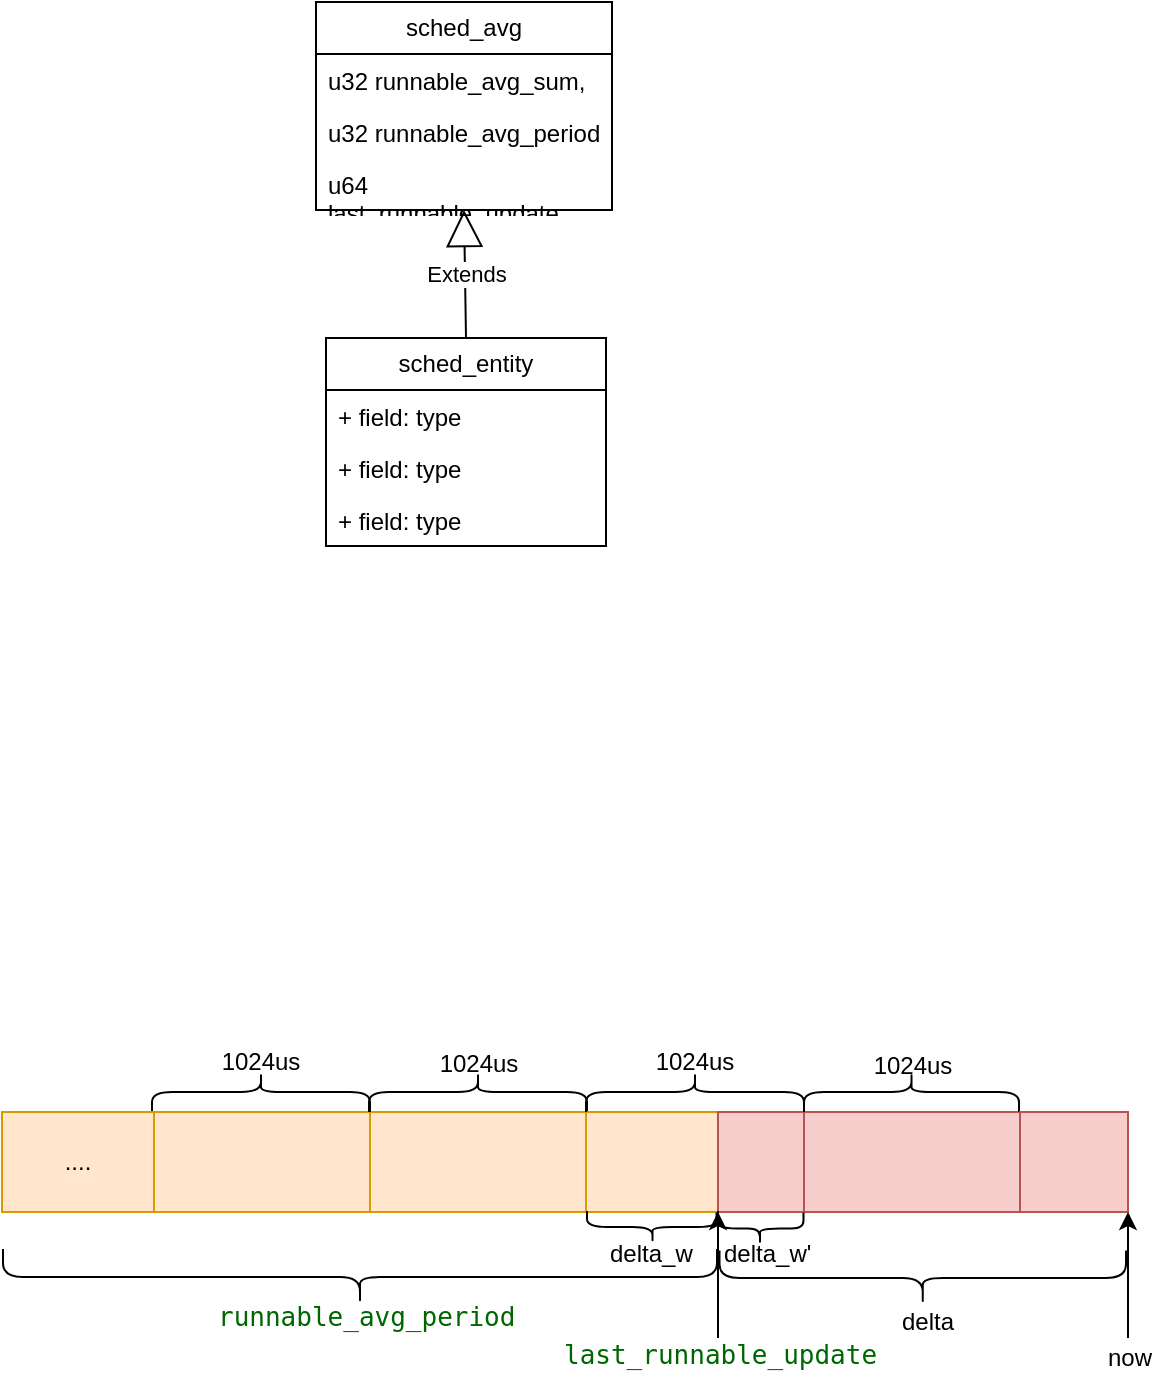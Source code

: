 <mxfile version="24.7.3" type="github">
  <diagram name="第 1 页" id="Cx8AKZTiIH4H-YPR8EMa">
    <mxGraphModel dx="779" dy="434" grid="0" gridSize="10" guides="1" tooltips="1" connect="1" arrows="1" fold="1" page="1" pageScale="1" pageWidth="827" pageHeight="1169" math="0" shadow="0">
      <root>
        <mxCell id="0" />
        <mxCell id="1" parent="0" />
        <mxCell id="yR-z4VxPblu7HvxaLN8Z-1" value="sched_avg" style="swimlane;fontStyle=0;childLayout=stackLayout;horizontal=1;startSize=26;fillColor=none;horizontalStack=0;resizeParent=1;resizeParentMax=0;resizeLast=0;collapsible=1;marginBottom=0;whiteSpace=wrap;html=1;" parent="1" vertex="1">
          <mxGeometry x="207" y="142" width="148" height="104" as="geometry" />
        </mxCell>
        <mxCell id="yR-z4VxPblu7HvxaLN8Z-2" value="u32 runnable_avg_sum, " style="text;strokeColor=none;fillColor=none;align=left;verticalAlign=top;spacingLeft=4;spacingRight=4;overflow=hidden;rotatable=0;points=[[0,0.5],[1,0.5]];portConstraint=eastwest;whiteSpace=wrap;html=1;" parent="yR-z4VxPblu7HvxaLN8Z-1" vertex="1">
          <mxGeometry y="26" width="148" height="26" as="geometry" />
        </mxCell>
        <mxCell id="yR-z4VxPblu7HvxaLN8Z-3" value="u32 runnable_avg_period" style="text;strokeColor=none;fillColor=none;align=left;verticalAlign=top;spacingLeft=4;spacingRight=4;overflow=hidden;rotatable=0;points=[[0,0.5],[1,0.5]];portConstraint=eastwest;whiteSpace=wrap;html=1;" parent="yR-z4VxPblu7HvxaLN8Z-1" vertex="1">
          <mxGeometry y="52" width="148" height="26" as="geometry" />
        </mxCell>
        <mxCell id="yR-z4VxPblu7HvxaLN8Z-4" value="u64 last_runnable_update" style="text;strokeColor=none;fillColor=none;align=left;verticalAlign=top;spacingLeft=4;spacingRight=4;overflow=hidden;rotatable=0;points=[[0,0.5],[1,0.5]];portConstraint=eastwest;whiteSpace=wrap;html=1;" parent="yR-z4VxPblu7HvxaLN8Z-1" vertex="1">
          <mxGeometry y="78" width="148" height="26" as="geometry" />
        </mxCell>
        <mxCell id="yR-z4VxPblu7HvxaLN8Z-5" value="sched_entity" style="swimlane;fontStyle=0;childLayout=stackLayout;horizontal=1;startSize=26;fillColor=none;horizontalStack=0;resizeParent=1;resizeParentMax=0;resizeLast=0;collapsible=1;marginBottom=0;whiteSpace=wrap;html=1;" parent="1" vertex="1">
          <mxGeometry x="212" y="310" width="140" height="104" as="geometry" />
        </mxCell>
        <mxCell id="yR-z4VxPblu7HvxaLN8Z-6" value="+ field: type" style="text;strokeColor=none;fillColor=none;align=left;verticalAlign=top;spacingLeft=4;spacingRight=4;overflow=hidden;rotatable=0;points=[[0,0.5],[1,0.5]];portConstraint=eastwest;whiteSpace=wrap;html=1;" parent="yR-z4VxPblu7HvxaLN8Z-5" vertex="1">
          <mxGeometry y="26" width="140" height="26" as="geometry" />
        </mxCell>
        <mxCell id="yR-z4VxPblu7HvxaLN8Z-7" value="+ field: type" style="text;strokeColor=none;fillColor=none;align=left;verticalAlign=top;spacingLeft=4;spacingRight=4;overflow=hidden;rotatable=0;points=[[0,0.5],[1,0.5]];portConstraint=eastwest;whiteSpace=wrap;html=1;" parent="yR-z4VxPblu7HvxaLN8Z-5" vertex="1">
          <mxGeometry y="52" width="140" height="26" as="geometry" />
        </mxCell>
        <mxCell id="yR-z4VxPblu7HvxaLN8Z-8" value="+ field: type" style="text;strokeColor=none;fillColor=none;align=left;verticalAlign=top;spacingLeft=4;spacingRight=4;overflow=hidden;rotatable=0;points=[[0,0.5],[1,0.5]];portConstraint=eastwest;whiteSpace=wrap;html=1;" parent="yR-z4VxPblu7HvxaLN8Z-5" vertex="1">
          <mxGeometry y="78" width="140" height="26" as="geometry" />
        </mxCell>
        <mxCell id="yR-z4VxPblu7HvxaLN8Z-9" value="Extends" style="endArrow=block;endSize=16;endFill=0;html=1;rounded=0;exitX=0.5;exitY=0;exitDx=0;exitDy=0;entryX=0.5;entryY=1;entryDx=0;entryDy=0;" parent="1" source="yR-z4VxPblu7HvxaLN8Z-5" target="yR-z4VxPblu7HvxaLN8Z-1" edge="1">
          <mxGeometry width="160" relative="1" as="geometry">
            <mxPoint x="393" y="303" as="sourcePoint" />
            <mxPoint x="553" y="303" as="targetPoint" />
          </mxGeometry>
        </mxCell>
        <mxCell id="Qzs8wgfuzLvNGcvXCS6C-1" value="" style="rounded=0;whiteSpace=wrap;html=1;fillColor=#ffe6cc;strokeColor=#d79b00;" vertex="1" parent="1">
          <mxGeometry x="126" y="697" width="108" height="50" as="geometry" />
        </mxCell>
        <mxCell id="Qzs8wgfuzLvNGcvXCS6C-2" value="" style="rounded=0;whiteSpace=wrap;html=1;fillColor=#ffe6cc;strokeColor=#d79b00;" vertex="1" parent="1">
          <mxGeometry x="234" y="697" width="108" height="50" as="geometry" />
        </mxCell>
        <mxCell id="Qzs8wgfuzLvNGcvXCS6C-3" value="" style="shape=curlyBracket;whiteSpace=wrap;html=1;rounded=1;flipH=1;labelPosition=right;verticalLabelPosition=middle;align=left;verticalAlign=middle;rotation=-90;" vertex="1" parent="1">
          <mxGeometry x="169.5" y="632.5" width="20" height="109" as="geometry" />
        </mxCell>
        <mxCell id="Qzs8wgfuzLvNGcvXCS6C-4" value="" style="shape=curlyBracket;whiteSpace=wrap;html=1;rounded=1;flipH=1;labelPosition=right;verticalLabelPosition=middle;align=left;verticalAlign=middle;rotation=-90;" vertex="1" parent="1">
          <mxGeometry x="278" y="632.5" width="20" height="109" as="geometry" />
        </mxCell>
        <mxCell id="Qzs8wgfuzLvNGcvXCS6C-5" value="1024us" style="text;html=1;align=center;verticalAlign=middle;resizable=0;points=[];autosize=1;strokeColor=none;fillColor=none;" vertex="1" parent="1">
          <mxGeometry x="150" y="659" width="57" height="26" as="geometry" />
        </mxCell>
        <mxCell id="Qzs8wgfuzLvNGcvXCS6C-6" value="1024us" style="text;html=1;align=center;verticalAlign=middle;resizable=0;points=[];autosize=1;strokeColor=none;fillColor=none;" vertex="1" parent="1">
          <mxGeometry x="259.5" y="660" width="57" height="26" as="geometry" />
        </mxCell>
        <mxCell id="Qzs8wgfuzLvNGcvXCS6C-7" value="" style="rounded=0;whiteSpace=wrap;html=1;fillColor=#ffe6cc;strokeColor=#d79b00;" vertex="1" parent="1">
          <mxGeometry x="342" y="697" width="66" height="50" as="geometry" />
        </mxCell>
        <mxCell id="Qzs8wgfuzLvNGcvXCS6C-8" value="" style="rounded=0;whiteSpace=wrap;html=1;fillColor=#f8cecc;strokeColor=#b85450;" vertex="1" parent="1">
          <mxGeometry x="451" y="697" width="108" height="50" as="geometry" />
        </mxCell>
        <mxCell id="Qzs8wgfuzLvNGcvXCS6C-9" value="" style="rounded=0;whiteSpace=wrap;html=1;fillColor=#f8cecc;strokeColor=#b85450;" vertex="1" parent="1">
          <mxGeometry x="408" y="697" width="43" height="50" as="geometry" />
        </mxCell>
        <mxCell id="Qzs8wgfuzLvNGcvXCS6C-10" value="" style="shape=curlyBracket;whiteSpace=wrap;html=1;rounded=1;flipH=1;labelPosition=right;verticalLabelPosition=middle;align=left;verticalAlign=middle;rotation=-90;" vertex="1" parent="1">
          <mxGeometry x="386.5" y="632.5" width="20" height="109" as="geometry" />
        </mxCell>
        <mxCell id="Qzs8wgfuzLvNGcvXCS6C-11" value="1024us" style="text;html=1;align=center;verticalAlign=middle;resizable=0;points=[];autosize=1;strokeColor=none;fillColor=none;" vertex="1" parent="1">
          <mxGeometry x="367" y="659" width="57" height="26" as="geometry" />
        </mxCell>
        <mxCell id="Qzs8wgfuzLvNGcvXCS6C-12" value="" style="shape=curlyBracket;whiteSpace=wrap;html=1;rounded=1;flipH=1;labelPosition=right;verticalLabelPosition=middle;align=left;verticalAlign=middle;rotation=-90;" vertex="1" parent="1">
          <mxGeometry x="494.75" y="633.25" width="20" height="107.5" as="geometry" />
        </mxCell>
        <mxCell id="Qzs8wgfuzLvNGcvXCS6C-13" value="1024us" style="text;html=1;align=center;verticalAlign=middle;resizable=0;points=[];autosize=1;strokeColor=none;fillColor=none;" vertex="1" parent="1">
          <mxGeometry x="476" y="661" width="57" height="26" as="geometry" />
        </mxCell>
        <mxCell id="Qzs8wgfuzLvNGcvXCS6C-14" value="" style="rounded=0;whiteSpace=wrap;html=1;fillColor=#f8cecc;strokeColor=#b85450;" vertex="1" parent="1">
          <mxGeometry x="559" y="697" width="54" height="50" as="geometry" />
        </mxCell>
        <mxCell id="Qzs8wgfuzLvNGcvXCS6C-15" value="" style="endArrow=classic;html=1;rounded=0;entryX=1;entryY=1;entryDx=0;entryDy=0;" edge="1" parent="1" target="Qzs8wgfuzLvNGcvXCS6C-7">
          <mxGeometry width="50" height="50" relative="1" as="geometry">
            <mxPoint x="408" y="810" as="sourcePoint" />
            <mxPoint x="479" y="846" as="targetPoint" />
          </mxGeometry>
        </mxCell>
        <mxCell id="Qzs8wgfuzLvNGcvXCS6C-16" value="&lt;pre id=&quot;b&quot; style=&quot;font-size: 13px; font-family: monospace; background: rgb(255, 255, 255); color: rgb(0, 0, 51); white-space: pre-wrap; font-style: normal; font-variant-ligatures: normal; font-variant-caps: normal; font-weight: 400; letter-spacing: normal; orphans: 2; text-align: start; text-indent: 0px; text-transform: none; widows: 2; word-spacing: 0px; -webkit-text-stroke-width: 0px; text-decoration-thickness: initial; text-decoration-style: initial; text-decoration-color: initial;&quot;&gt;&lt;span class=&quot;add&quot; style=&quot;font-size: 13px; font-family: monospace; background: rgb(255, 255, 255); color: rgb(0, 102, 0);&quot;&gt;last_runnable_update&lt;/span&gt;&lt;/pre&gt;" style="text;whiteSpace=wrap;html=1;" vertex="1" parent="1">
          <mxGeometry x="329" y="791" width="156.67" height="41" as="geometry" />
        </mxCell>
        <mxCell id="Qzs8wgfuzLvNGcvXCS6C-17" value="" style="endArrow=classic;html=1;rounded=0;entryX=1;entryY=1;entryDx=0;entryDy=0;" edge="1" parent="1">
          <mxGeometry width="50" height="50" relative="1" as="geometry">
            <mxPoint x="613" y="810" as="sourcePoint" />
            <mxPoint x="613" y="747" as="targetPoint" />
          </mxGeometry>
        </mxCell>
        <mxCell id="Qzs8wgfuzLvNGcvXCS6C-18" value="now" style="text;whiteSpace=wrap;html=1;" vertex="1" parent="1">
          <mxGeometry x="601" y="806" width="30" height="23" as="geometry" />
        </mxCell>
        <mxCell id="Qzs8wgfuzLvNGcvXCS6C-19" value="" style="shape=curlyBracket;whiteSpace=wrap;html=1;rounded=1;labelPosition=left;verticalLabelPosition=middle;align=right;verticalAlign=middle;rotation=-90;" vertex="1" parent="1">
          <mxGeometry x="496.63" y="678.38" width="27.5" height="203.25" as="geometry" />
        </mxCell>
        <mxCell id="Qzs8wgfuzLvNGcvXCS6C-20" value="delta" style="text;whiteSpace=wrap;html=1;" vertex="1" parent="1">
          <mxGeometry x="498" y="788" width="30" height="23" as="geometry" />
        </mxCell>
        <mxCell id="Qzs8wgfuzLvNGcvXCS6C-23" value="" style="shape=curlyBracket;whiteSpace=wrap;html=1;rounded=1;labelPosition=left;verticalLabelPosition=middle;align=right;verticalAlign=middle;rotation=-90;" vertex="1" parent="1">
          <mxGeometry x="215" y="601" width="28" height="357" as="geometry" />
        </mxCell>
        <mxCell id="Qzs8wgfuzLvNGcvXCS6C-24" value="&lt;pre style=&quot;font-size: 13px; font-family: monospace; background: rgb(255, 255, 255); color: rgb(0, 0, 51); white-space: pre-wrap; font-style: normal; font-variant-ligatures: normal; font-variant-caps: normal; font-weight: 400; letter-spacing: normal; orphans: 2; text-align: start; text-indent: 0px; text-transform: none; widows: 2; word-spacing: 0px; -webkit-text-stroke-width: 0px; text-decoration-thickness: initial; text-decoration-style: initial; text-decoration-color: initial;&quot; id=&quot;b&quot;&gt;&lt;span style=&quot;font-size: 13px; font-family: monospace; background: rgb(255, 255, 255); color: rgb(0, 102, 0);&quot; class=&quot;add&quot;&gt;runnable_avg_period&lt;/span&gt;&lt;/pre&gt;" style="text;whiteSpace=wrap;html=1;" vertex="1" parent="1">
          <mxGeometry x="155.5" y="772" width="161" height="41" as="geometry" />
        </mxCell>
        <mxCell id="Qzs8wgfuzLvNGcvXCS6C-25" value="...." style="rounded=0;whiteSpace=wrap;html=1;fillColor=#ffe6cc;strokeColor=#d79b00;" vertex="1" parent="1">
          <mxGeometry x="50" y="697" width="76" height="50" as="geometry" />
        </mxCell>
        <mxCell id="Qzs8wgfuzLvNGcvXCS6C-26" value="" style="shape=curlyBracket;whiteSpace=wrap;html=1;rounded=1;labelPosition=left;verticalLabelPosition=middle;align=right;verticalAlign=middle;rotation=-90;" vertex="1" parent="1">
          <mxGeometry x="367.25" y="721.75" width="16" height="65.5" as="geometry" />
        </mxCell>
        <mxCell id="Qzs8wgfuzLvNGcvXCS6C-27" value="delta_w" style="text;whiteSpace=wrap;html=1;" vertex="1" parent="1">
          <mxGeometry x="352.25" y="754" width="30" height="23" as="geometry" />
        </mxCell>
        <mxCell id="Qzs8wgfuzLvNGcvXCS6C-28" value="" style="shape=curlyBracket;whiteSpace=wrap;html=1;rounded=1;labelPosition=left;verticalLabelPosition=middle;align=right;verticalAlign=middle;rotation=-90;" vertex="1" parent="1">
          <mxGeometry x="421" y="733.5" width="16" height="43.5" as="geometry" />
        </mxCell>
        <mxCell id="Qzs8wgfuzLvNGcvXCS6C-29" value="delta_w&#39;" style="text;whiteSpace=wrap;html=1;" vertex="1" parent="1">
          <mxGeometry x="409" y="754" width="30" height="23" as="geometry" />
        </mxCell>
      </root>
    </mxGraphModel>
  </diagram>
</mxfile>
